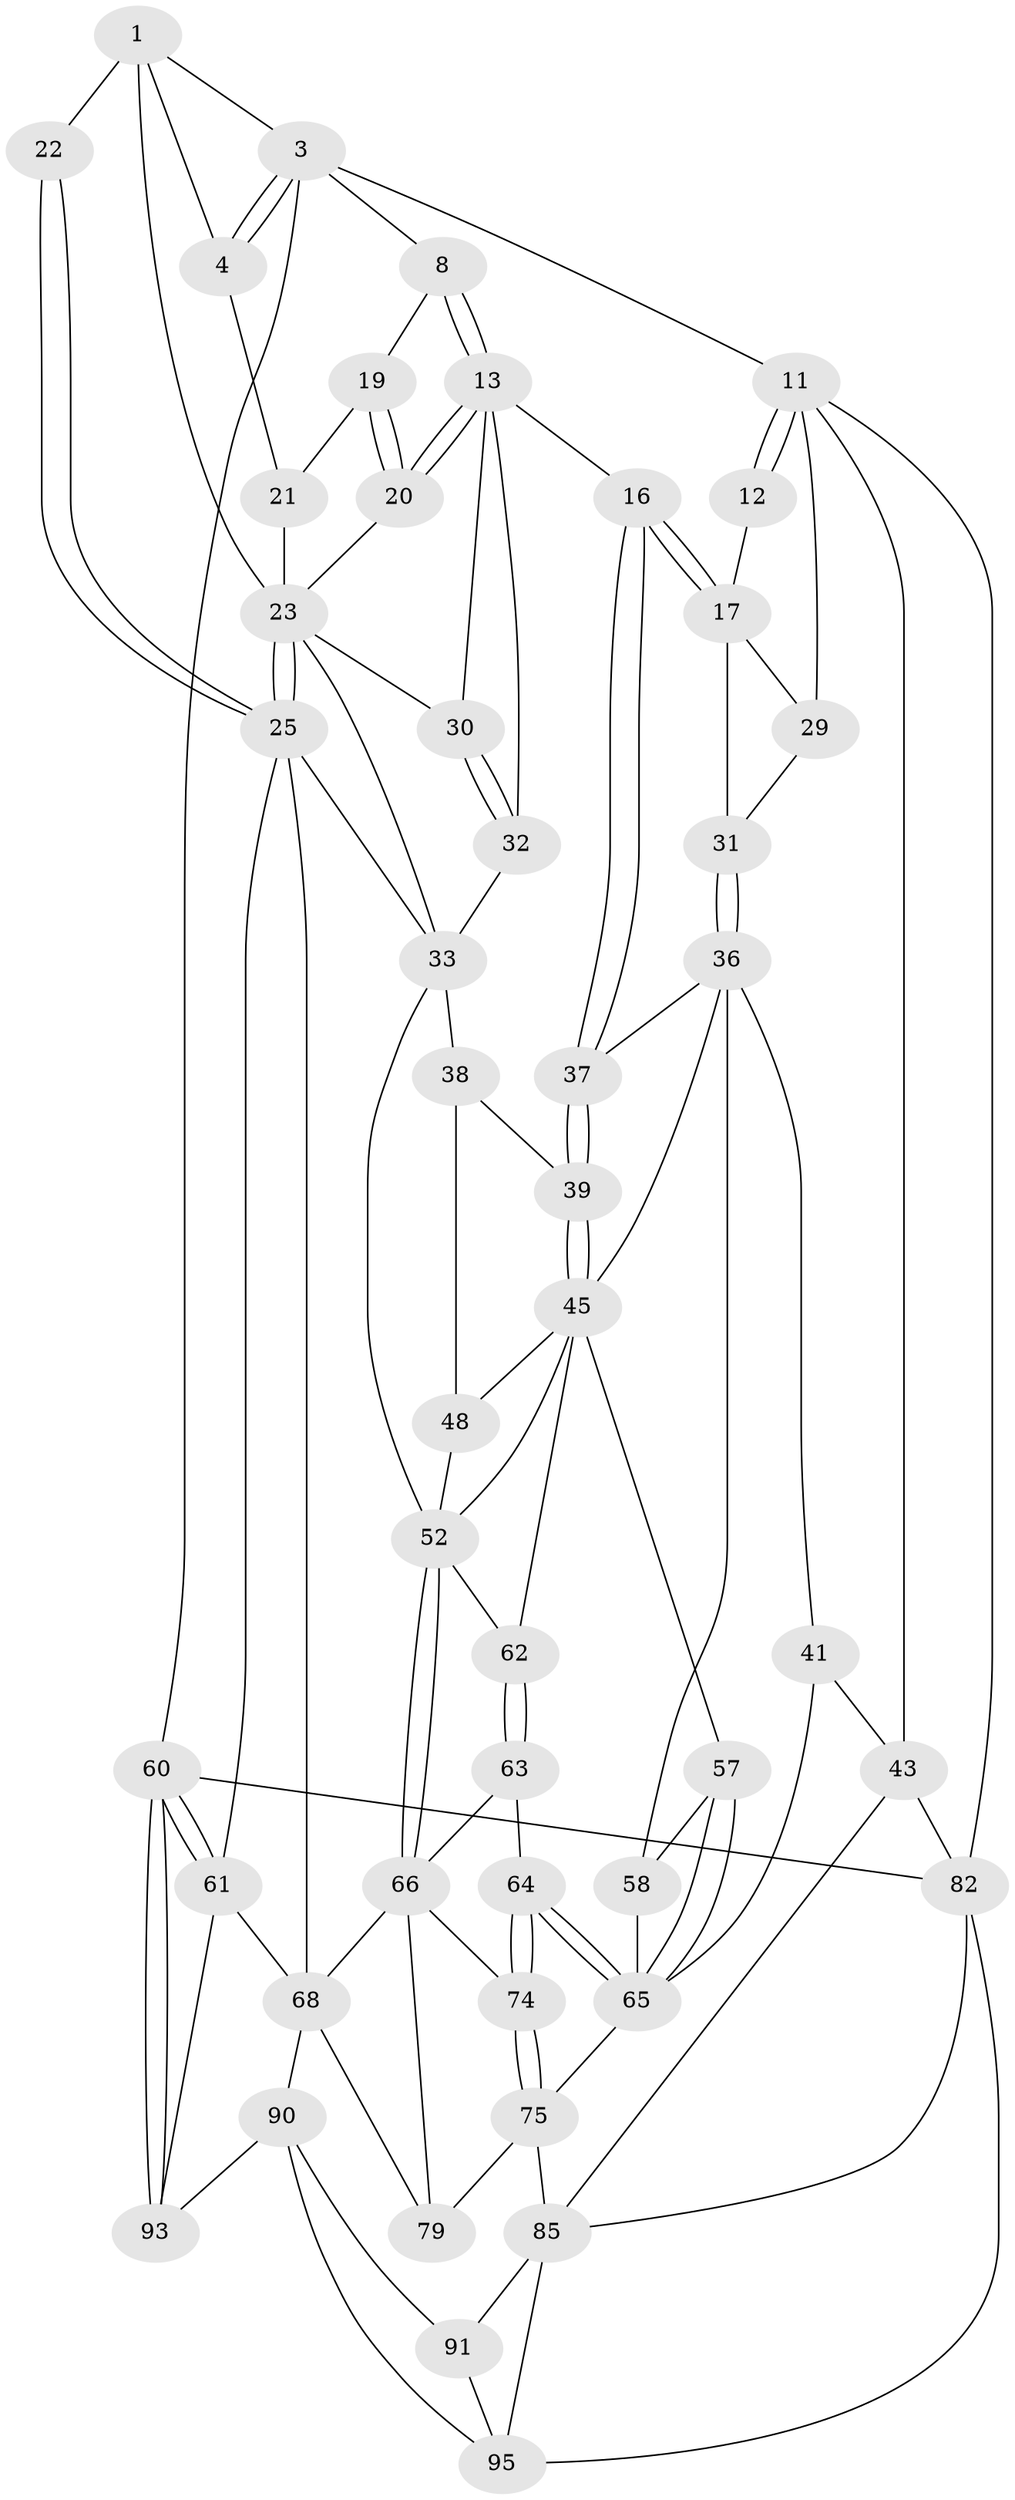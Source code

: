 // original degree distribution, {3: 0.041666666666666664, 5: 0.5625, 6: 0.20833333333333334, 4: 0.1875}
// Generated by graph-tools (version 1.1) at 2025/17/03/09/25 04:17:15]
// undirected, 48 vertices, 111 edges
graph export_dot {
graph [start="1"]
  node [color=gray90,style=filled];
  1 [pos="+0.9056090534305794+0.08391777344819629",super="+5+2"];
  3 [pos="+1+0",super="+10"];
  4 [pos="+0.8408879016635297+0.0825937393046453",super="+7"];
  8 [pos="+0.2535899712513478+0",super="+9"];
  11 [pos="+0+0",super="+28"];
  12 [pos="+0.23049034639973454+0"];
  13 [pos="+0.2731649521928608+0",super="+14"];
  16 [pos="+0.26604080334189995+0.21428066512761873"];
  17 [pos="+0.09522727700650586+0.15116455340023036",super="+18"];
  19 [pos="+0.6925497379130435+0"];
  20 [pos="+0.5698350419839601+0.12754624647595342"];
  21 [pos="+0.7435583371209128+0.05773650831532114"];
  22 [pos="+1+0.24364197013060906"];
  23 [pos="+0.8283969507394903+0.3030425138547449",super="+24"];
  25 [pos="+1+0.32436354848000565",super="+49"];
  29 [pos="+0+0.17671569592715985"];
  30 [pos="+0.525913223186644+0.16706190452327405"];
  31 [pos="+0.10001688097011709+0.24576084223707093"];
  32 [pos="+0.45664371361941386+0.23619921203495725"];
  33 [pos="+0.6843864405410687+0.3831460633783569",super="+51+34"];
  36 [pos="+0.12593507123326808+0.30201407750869724",super="+40"];
  37 [pos="+0.2630277384625739+0.22645909604496628"];
  38 [pos="+0.36017761313701674+0.32969229251599536",super="+44"];
  39 [pos="+0.3086350797912607+0.3357767820820272"];
  41 [pos="+0+0.4962758546813017",super="+42"];
  43 [pos="+0+0.5151347579124238",super="+81"];
  45 [pos="+0.29882653157854544+0.39262483596851216",super="+46"];
  48 [pos="+0.45051749446540484+0.44448407315964705"];
  52 [pos="+0.656257088491864+0.5149657499766637",super="+53"];
  57 [pos="+0.4097203985043682+0.5485626477353915"];
  58 [pos="+0.2834011437596481+0.6222201567278364"];
  60 [pos="+1+1"];
  61 [pos="+1+0.6860370908788757",super="+88"];
  62 [pos="+0.48885759626712655+0.6017937233326403"];
  63 [pos="+0.48951159709118125+0.6092627649776624"];
  64 [pos="+0.4095936540384511+0.7145831768825259"];
  65 [pos="+0.4059641758138263+0.7125521914810851",super="+71"];
  66 [pos="+0.6514412474225227+0.7359600116408888",super="+67"];
  68 [pos="+0.7044543941422677+0.7997334570840606",super="+69"];
  74 [pos="+0.4249647089041206+0.7407609171149327"];
  75 [pos="+0.39677529944665973+0.8123627876677024",super="+76+80"];
  79 [pos="+0.5312981630120016+0.8413466545765993"];
  82 [pos="+0+1",super="+83"];
  85 [pos="+0.3117085282702433+0.893556345091841",super="+92+86"];
  90 [pos="+0.6935489661782961+0.8260415728904039",super="+94"];
  91 [pos="+0.4797143490513245+1"];
  93 [pos="+0.9695942020390895+1"];
  95 [pos="+0+1",super="+96"];
  1 -- 4;
  1 -- 22 [weight=2];
  1 -- 23;
  1 -- 3;
  3 -- 4;
  3 -- 4;
  3 -- 8;
  3 -- 11;
  3 -- 60;
  4 -- 21;
  8 -- 13;
  8 -- 13;
  8 -- 19;
  11 -- 12;
  11 -- 12;
  11 -- 82;
  11 -- 43;
  11 -- 29;
  12 -- 17;
  13 -- 20;
  13 -- 20;
  13 -- 16;
  13 -- 32;
  13 -- 30;
  16 -- 17;
  16 -- 17;
  16 -- 37;
  16 -- 37;
  17 -- 31;
  17 -- 29;
  19 -- 20;
  19 -- 20;
  19 -- 21;
  20 -- 23;
  21 -- 23;
  22 -- 25;
  22 -- 25;
  23 -- 25;
  23 -- 25;
  23 -- 33;
  23 -- 30;
  25 -- 68;
  25 -- 61;
  25 -- 33;
  29 -- 31;
  30 -- 32;
  30 -- 32;
  31 -- 36;
  31 -- 36;
  32 -- 33;
  33 -- 52;
  33 -- 38 [weight=2];
  36 -- 37;
  36 -- 41 [weight=2];
  36 -- 58;
  36 -- 45;
  37 -- 39;
  37 -- 39;
  38 -- 39;
  38 -- 48;
  39 -- 45;
  39 -- 45;
  41 -- 43 [weight=2];
  41 -- 65;
  43 -- 82;
  43 -- 85;
  45 -- 48;
  45 -- 52;
  45 -- 57;
  45 -- 62;
  48 -- 52;
  52 -- 66;
  52 -- 66;
  52 -- 62;
  57 -- 58;
  57 -- 65;
  57 -- 65;
  58 -- 65;
  60 -- 61;
  60 -- 61;
  60 -- 93;
  60 -- 93;
  60 -- 82;
  61 -- 93;
  61 -- 68;
  62 -- 63;
  62 -- 63;
  63 -- 64;
  63 -- 66;
  64 -- 65;
  64 -- 65;
  64 -- 74;
  64 -- 74;
  65 -- 75;
  66 -- 74;
  66 -- 79;
  66 -- 68;
  68 -- 90;
  68 -- 79;
  74 -- 75;
  74 -- 75;
  75 -- 85 [weight=2];
  75 -- 79;
  82 -- 95;
  82 -- 85;
  85 -- 91;
  85 -- 95;
  90 -- 91;
  90 -- 93;
  90 -- 95;
  91 -- 95;
}
